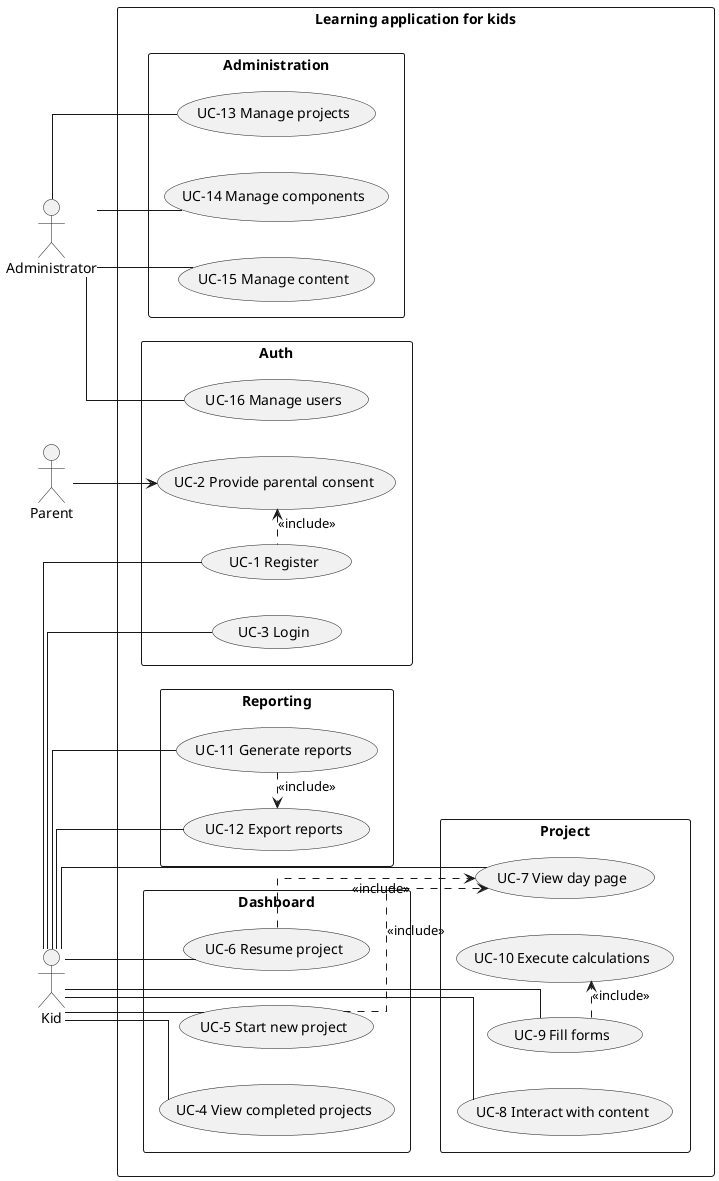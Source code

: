 @startuml
left to right direction
skinparam packageStyle rectangle  
skinparam linetype ortho
skinparam package {
    FontSize 13
    FontStyle bold
}

actor Kid    as "Kid"
actor Parent as "Parent"
actor Admin  as "Administrator"

rectangle "Learning application for kids" {

  package "Auth" {
    usecase "UC-1 Register"         as UC1
    usecase "UC-2 Provide parental consent" as UC2
    usecase "UC-3 Login"                    as UC3
    usecase "UC-16 Manage users"   as UC16
  }

  package "Dashboard" {
    usecase "UC-4 View completed projects"    as UC4
    usecase "UC-5 Start new project" as UC5
    usecase "UC-6 Resume project"    as UC6
  }

  package "Project" {
    usecase "UC-7 View day page"                as UC7
    usecase "UC-8 Interact with content"        as UC8
    usecase "UC-9 Fill forms"           as UC9
    usecase "UC-10 Execute calculations" as UC10
  }

  package "Reporting" {
    usecase "UC-11 Generate reports" as UC11
    usecase "UC-12 Export reports"   as UC12
  }

  package "Administration" {
    usecase "UC-13 Manage projects" as UC13
    usecase "UC-14 Manage components"   as UC14
    usecase "UC-15 Manage content"   as UC15
  }
}

Parent -down->  UC2
Kid    -- UC1
Kid    -- UC3
Kid    -- UC4
Kid    -- UC5
Kid    -- UC6
Kid    -- UC7
Kid    -- UC8
Kid    -- UC9

Kid    -- UC11
Kid    -- UC12

UC1 -right[hidden]-UC3
UC4 -right[hidden]-UC5
UC5 -right[hidden]-UC6

Admin  -- UC13
Admin  -- UC14
Admin  -- UC15
Admin  -- UC16

UC1  ..left..> UC2  : <<include>>
UC5  ..> UC7  : <<include>>
UC6  ..> UC7  : <<include>>
UC9  .right.> UC10 : <<include>>
UC11 .right.> UC12 : <<include>>
@enduml